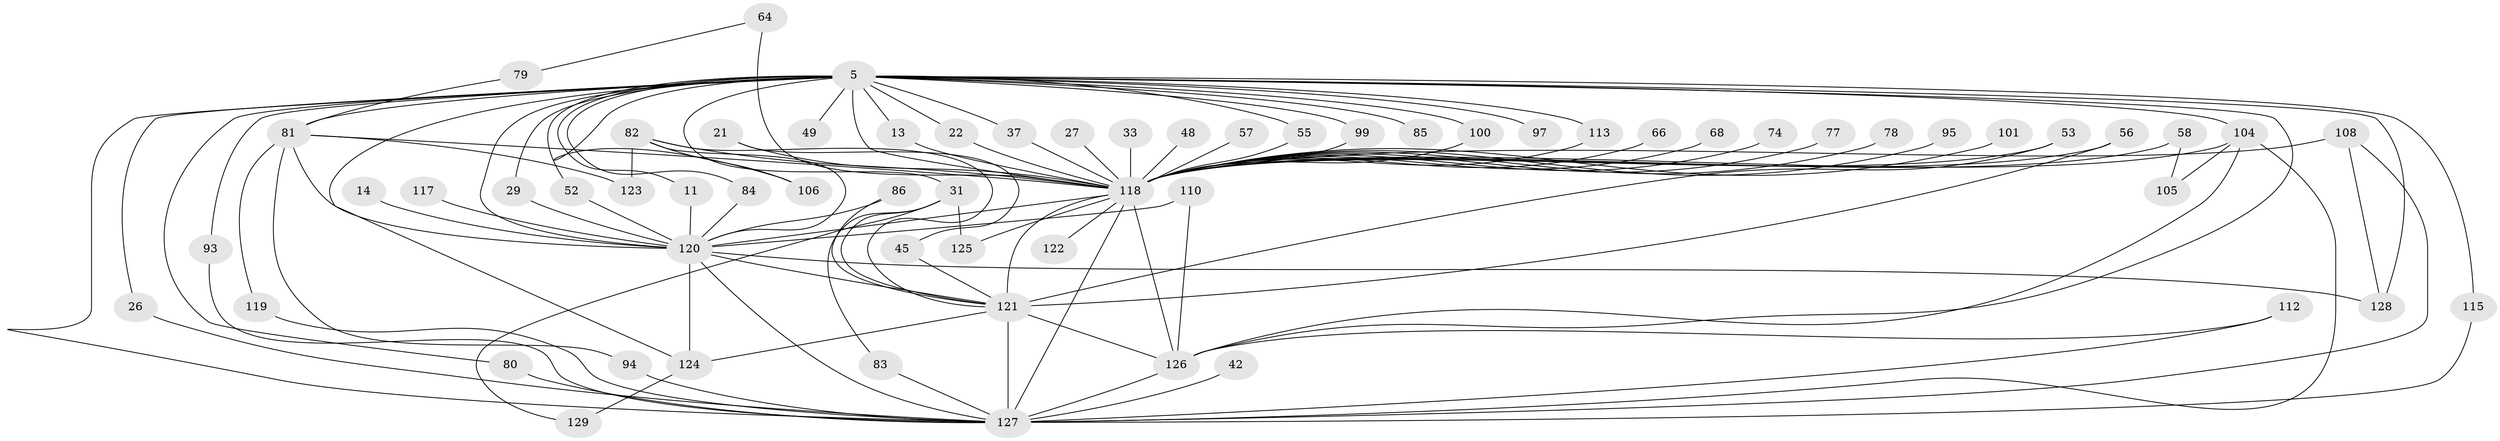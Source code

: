 // original degree distribution, {18: 0.007751937984496124, 29: 0.015503875968992248, 28: 0.015503875968992248, 27: 0.007751937984496124, 25: 0.007751937984496124, 23: 0.007751937984496124, 19: 0.007751937984496124, 22: 0.007751937984496124, 2: 0.5581395348837209, 6: 0.015503875968992248, 3: 0.24031007751937986, 8: 0.015503875968992248, 5: 0.015503875968992248, 4: 0.06976744186046512, 7: 0.007751937984496124}
// Generated by graph-tools (version 1.1) at 2025/46/03/09/25 04:46:15]
// undirected, 64 vertices, 114 edges
graph export_dot {
graph [start="1"]
  node [color=gray90,style=filled];
  5 [super="+2"];
  11;
  13;
  14;
  21;
  22;
  26;
  27;
  29;
  31 [super="+17"];
  33;
  37;
  42;
  45;
  48;
  49;
  52;
  53;
  55;
  56;
  57;
  58;
  64;
  66;
  68;
  74;
  77;
  78 [super="+61"];
  79;
  80;
  81 [super="+59+65"];
  82 [super="+76+63+72"];
  83;
  84;
  85;
  86;
  93;
  94;
  95;
  97;
  99 [super="+67+28"];
  100;
  101;
  104 [super="+102+62"];
  105;
  106;
  108 [super="+50"];
  110;
  112;
  113 [super="+75"];
  115;
  117 [super="+69"];
  118 [super="+40+10"];
  119;
  120 [super="+114+18"];
  121 [super="+107+111+116+44"];
  122;
  123;
  124 [super="+35+73"];
  125 [super="+34"];
  126 [super="+92+91"];
  127 [super="+9+88+98"];
  128 [super="+109"];
  129;
  5 -- 26;
  5 -- 37;
  5 -- 49 [weight=2];
  5 -- 52;
  5 -- 55;
  5 -- 80;
  5 -- 84;
  5 -- 93;
  5 -- 97 [weight=2];
  5 -- 99 [weight=3];
  5 -- 106;
  5 -- 128;
  5 -- 11;
  5 -- 13;
  5 -- 85;
  5 -- 22;
  5 -- 29;
  5 -- 31 [weight=2];
  5 -- 100;
  5 -- 113;
  5 -- 115;
  5 -- 120 [weight=5];
  5 -- 124 [weight=2];
  5 -- 127 [weight=4];
  5 -- 104 [weight=4];
  5 -- 126 [weight=3];
  5 -- 81 [weight=2];
  5 -- 118 [weight=8];
  11 -- 120;
  13 -- 118;
  14 -- 120 [weight=2];
  21 -- 45;
  21 -- 118 [weight=2];
  22 -- 118;
  26 -- 127;
  27 -- 118 [weight=2];
  29 -- 120;
  31 -- 83;
  31 -- 129;
  31 -- 125;
  31 -- 121;
  33 -- 118 [weight=2];
  37 -- 118;
  42 -- 127 [weight=2];
  45 -- 121;
  48 -- 118;
  52 -- 120;
  53 -- 118 [weight=2];
  53 -- 121;
  55 -- 118;
  56 -- 118;
  56 -- 121;
  57 -- 118 [weight=2];
  58 -- 105;
  58 -- 118 [weight=2];
  64 -- 79;
  64 -- 118 [weight=2];
  66 -- 118;
  68 -- 118 [weight=2];
  74 -- 118 [weight=2];
  77 -- 118 [weight=2];
  78 -- 118 [weight=2];
  79 -- 81;
  80 -- 127;
  81 -- 120;
  81 -- 119;
  81 -- 123;
  81 -- 94;
  81 -- 118 [weight=3];
  82 -- 106;
  82 -- 120;
  82 -- 123;
  82 -- 121;
  82 -- 118 [weight=5];
  83 -- 127;
  84 -- 120;
  86 -- 120;
  86 -- 121;
  93 -- 127;
  94 -- 127;
  95 -- 118 [weight=2];
  99 -- 118;
  100 -- 118;
  101 -- 118 [weight=2];
  104 -- 105;
  104 -- 126;
  104 -- 127;
  104 -- 118;
  108 -- 127;
  108 -- 128;
  108 -- 118 [weight=2];
  110 -- 120;
  110 -- 126;
  112 -- 127;
  112 -- 126;
  113 -- 118;
  115 -- 127;
  117 -- 120 [weight=3];
  118 -- 126 [weight=8];
  118 -- 120 [weight=12];
  118 -- 127 [weight=12];
  118 -- 121 [weight=3];
  118 -- 122 [weight=2];
  118 -- 125 [weight=2];
  119 -- 127;
  120 -- 124 [weight=2];
  120 -- 127 [weight=6];
  120 -- 128;
  120 -- 121 [weight=2];
  121 -- 126;
  121 -- 124;
  121 -- 127 [weight=6];
  124 -- 129;
  126 -- 127;
}
